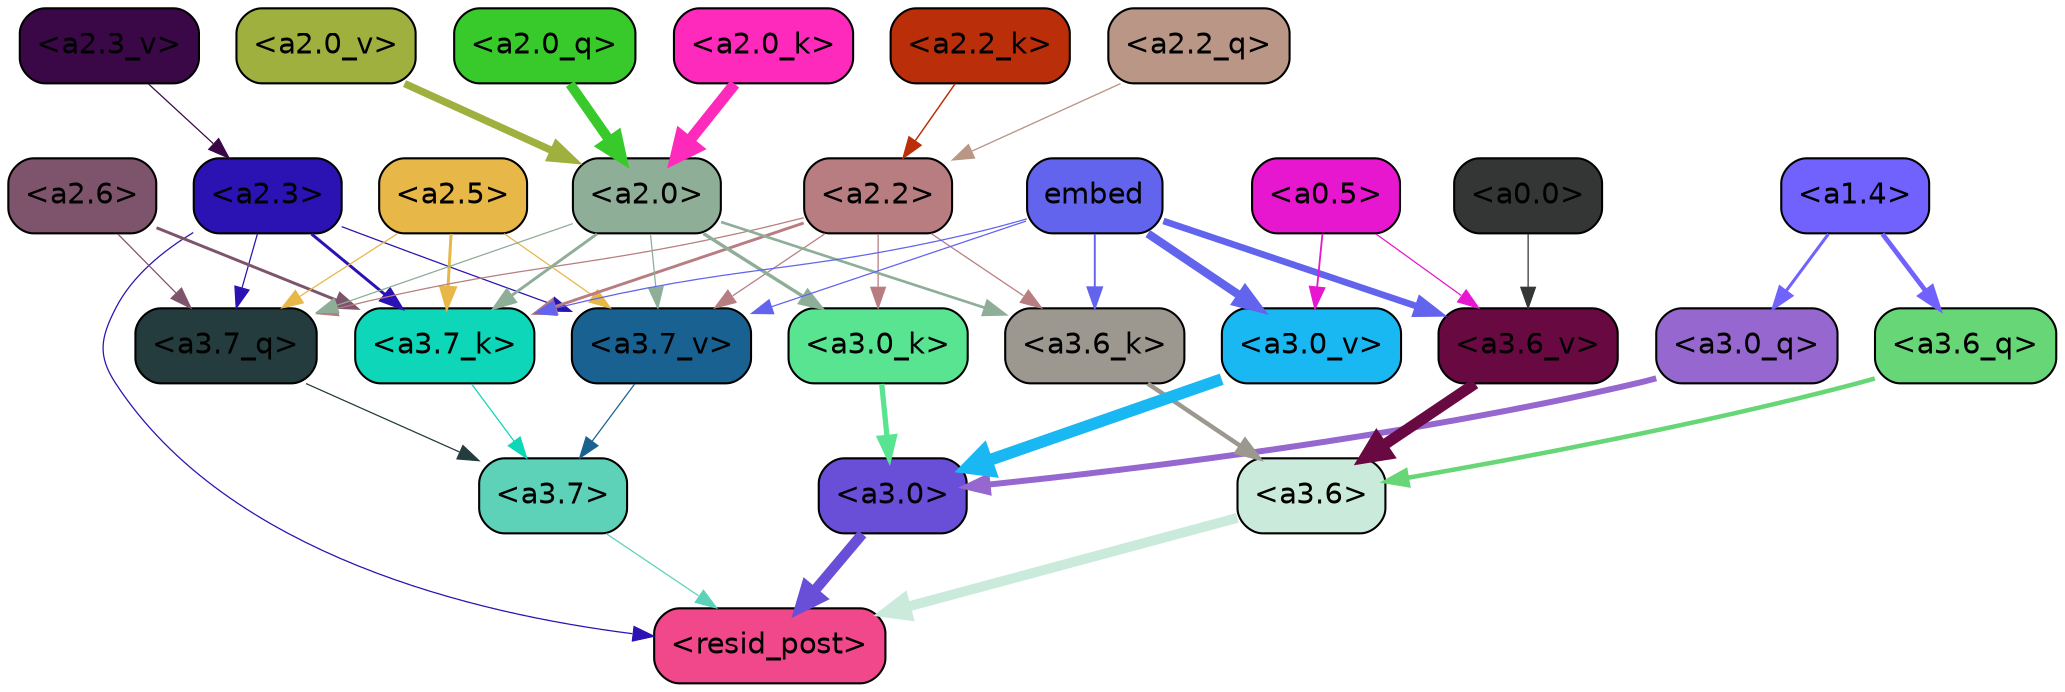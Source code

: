 strict digraph "" {
	graph [bgcolor=transparent,
		layout=dot,
		overlap=false,
		splines=true
	];
	"<a3.7>"	[color=black,
		fillcolor="#5dd2b9",
		fontname=Helvetica,
		shape=box,
		style="filled, rounded"];
	"<resid_post>"	[color=black,
		fillcolor="#f1478b",
		fontname=Helvetica,
		shape=box,
		style="filled, rounded"];
	"<a3.7>" -> "<resid_post>"	[color="#5dd2b9",
		penwidth=0.6];
	"<a3.6>"	[color=black,
		fillcolor="#caebdb",
		fontname=Helvetica,
		shape=box,
		style="filled, rounded"];
	"<a3.6>" -> "<resid_post>"	[color="#caebdb",
		penwidth=4.749041676521301];
	"<a3.0>"	[color=black,
		fillcolor="#694ed8",
		fontname=Helvetica,
		shape=box,
		style="filled, rounded"];
	"<a3.0>" -> "<resid_post>"	[color="#694ed8",
		penwidth=5.004215121269226];
	"<a2.3>"	[color=black,
		fillcolor="#2a12b3",
		fontname=Helvetica,
		shape=box,
		style="filled, rounded"];
	"<a2.3>" -> "<resid_post>"	[color="#2a12b3",
		penwidth=0.6];
	"<a3.7_q>"	[color=black,
		fillcolor="#243c3d",
		fontname=Helvetica,
		shape=box,
		style="filled, rounded"];
	"<a2.3>" -> "<a3.7_q>"	[color="#2a12b3",
		penwidth=0.6];
	"<a3.7_k>"	[color=black,
		fillcolor="#0ed6b8",
		fontname=Helvetica,
		shape=box,
		style="filled, rounded"];
	"<a2.3>" -> "<a3.7_k>"	[color="#2a12b3",
		penwidth=1.4391854107379913];
	"<a3.7_v>"	[color=black,
		fillcolor="#196191",
		fontname=Helvetica,
		shape=box,
		style="filled, rounded"];
	"<a2.3>" -> "<a3.7_v>"	[color="#2a12b3",
		penwidth=0.6];
	"<a3.7_q>" -> "<a3.7>"	[color="#243c3d",
		penwidth=0.6];
	"<a3.6_q>"	[color=black,
		fillcolor="#67d676",
		fontname=Helvetica,
		shape=box,
		style="filled, rounded"];
	"<a3.6_q>" -> "<a3.6>"	[color="#67d676",
		penwidth=2.160832464694977];
	"<a3.0_q>"	[color=black,
		fillcolor="#9567cf",
		fontname=Helvetica,
		shape=box,
		style="filled, rounded"];
	"<a3.0_q>" -> "<a3.0>"	[color="#9567cf",
		penwidth=2.870753765106201];
	"<a3.7_k>" -> "<a3.7>"	[color="#0ed6b8",
		penwidth=0.6];
	"<a3.6_k>"	[color=black,
		fillcolor="#9c9890",
		fontname=Helvetica,
		shape=box,
		style="filled, rounded"];
	"<a3.6_k>" -> "<a3.6>"	[color="#9c9890",
		penwidth=2.13908451795578];
	"<a3.0_k>"	[color=black,
		fillcolor="#59e491",
		fontname=Helvetica,
		shape=box,
		style="filled, rounded"];
	"<a3.0_k>" -> "<a3.0>"	[color="#59e491",
		penwidth=2.520303964614868];
	"<a3.7_v>" -> "<a3.7>"	[color="#196191",
		penwidth=0.6];
	"<a3.6_v>"	[color=black,
		fillcolor="#690941",
		fontname=Helvetica,
		shape=box,
		style="filled, rounded"];
	"<a3.6_v>" -> "<a3.6>"	[color="#690941",
		penwidth=5.297133803367615];
	"<a3.0_v>"	[color=black,
		fillcolor="#19b8f3",
		fontname=Helvetica,
		shape=box,
		style="filled, rounded"];
	"<a3.0_v>" -> "<a3.0>"	[color="#19b8f3",
		penwidth=5.680712580680847];
	"<a2.6>"	[color=black,
		fillcolor="#7d546c",
		fontname=Helvetica,
		shape=box,
		style="filled, rounded"];
	"<a2.6>" -> "<a3.7_q>"	[color="#7d546c",
		penwidth=0.6];
	"<a2.6>" -> "<a3.7_k>"	[color="#7d546c",
		penwidth=1.4180794060230255];
	"<a2.5>"	[color=black,
		fillcolor="#e7b747",
		fontname=Helvetica,
		shape=box,
		style="filled, rounded"];
	"<a2.5>" -> "<a3.7_q>"	[color="#e7b747",
		penwidth=0.6];
	"<a2.5>" -> "<a3.7_k>"	[color="#e7b747",
		penwidth=1.4281435310840607];
	"<a2.5>" -> "<a3.7_v>"	[color="#e7b747",
		penwidth=0.6];
	"<a2.2>"	[color=black,
		fillcolor="#b87d81",
		fontname=Helvetica,
		shape=box,
		style="filled, rounded"];
	"<a2.2>" -> "<a3.7_q>"	[color="#b87d81",
		penwidth=0.6];
	"<a2.2>" -> "<a3.7_k>"	[color="#b87d81",
		penwidth=1.3982512056827545];
	"<a2.2>" -> "<a3.6_k>"	[color="#b87d81",
		penwidth=0.6];
	"<a2.2>" -> "<a3.0_k>"	[color="#b87d81",
		penwidth=0.6];
	"<a2.2>" -> "<a3.7_v>"	[color="#b87d81",
		penwidth=0.6];
	"<a2.0>"	[color=black,
		fillcolor="#8eae98",
		fontname=Helvetica,
		shape=box,
		style="filled, rounded"];
	"<a2.0>" -> "<a3.7_q>"	[color="#8eae98",
		penwidth=0.6];
	"<a2.0>" -> "<a3.7_k>"	[color="#8eae98",
		penwidth=1.404832512140274];
	"<a2.0>" -> "<a3.6_k>"	[color="#8eae98",
		penwidth=1.2708758115768433];
	"<a2.0>" -> "<a3.0_k>"	[color="#8eae98",
		penwidth=1.6207245588302612];
	"<a2.0>" -> "<a3.7_v>"	[color="#8eae98",
		penwidth=0.6];
	"<a1.4>"	[color=black,
		fillcolor="#7162fd",
		fontname=Helvetica,
		shape=box,
		style="filled, rounded"];
	"<a1.4>" -> "<a3.6_q>"	[color="#7162fd",
		penwidth=2.289449453353882];
	"<a1.4>" -> "<a3.0_q>"	[color="#7162fd",
		penwidth=1.4600623846054077];
	embed	[color=black,
		fillcolor="#6264ee",
		fontname=Helvetica,
		shape=box,
		style="filled, rounded"];
	embed -> "<a3.7_k>"	[color="#6264ee",
		penwidth=0.6];
	embed -> "<a3.6_k>"	[color="#6264ee",
		penwidth=0.9291638135910034];
	embed -> "<a3.7_v>"	[color="#6264ee",
		penwidth=0.6];
	embed -> "<a3.6_v>"	[color="#6264ee",
		penwidth=3.1808209121227264];
	embed -> "<a3.0_v>"	[color="#6264ee",
		penwidth=4.036660343408585];
	"<a0.5>"	[color=black,
		fillcolor="#e617ce",
		fontname=Helvetica,
		shape=box,
		style="filled, rounded"];
	"<a0.5>" -> "<a3.6_v>"	[color="#e617ce",
		penwidth=0.6];
	"<a0.5>" -> "<a3.0_v>"	[color="#e617ce",
		penwidth=0.8798569142818451];
	"<a0.0>"	[color=black,
		fillcolor="#333635",
		fontname=Helvetica,
		shape=box,
		style="filled, rounded"];
	"<a0.0>" -> "<a3.6_v>"	[color="#333635",
		penwidth=0.6];
	"<a2.2_q>"	[color=black,
		fillcolor="#b99685",
		fontname=Helvetica,
		shape=box,
		style="filled, rounded"];
	"<a2.2_q>" -> "<a2.2>"	[color="#b99685",
		penwidth=0.6392357051372528];
	"<a2.0_q>"	[color=black,
		fillcolor="#38c92b",
		fontname=Helvetica,
		shape=box,
		style="filled, rounded"];
	"<a2.0_q>" -> "<a2.0>"	[color="#38c92b",
		penwidth=4.795779317617416];
	"<a2.2_k>"	[color=black,
		fillcolor="#ba2f09",
		fontname=Helvetica,
		shape=box,
		style="filled, rounded"];
	"<a2.2_k>" -> "<a2.2>"	[color="#ba2f09",
		penwidth=0.7060726433992386];
	"<a2.0_k>"	[color=black,
		fillcolor="#fe2abb",
		fontname=Helvetica,
		shape=box,
		style="filled, rounded"];
	"<a2.0_k>" -> "<a2.0>"	[color="#fe2abb",
		penwidth=5.401692286133766];
	"<a2.3_v>"	[color=black,
		fillcolor="#3a0847",
		fontname=Helvetica,
		shape=box,
		style="filled, rounded"];
	"<a2.3_v>" -> "<a2.3>"	[color="#3a0847",
		penwidth=0.6];
	"<a2.0_v>"	[color=black,
		fillcolor="#a0b03f",
		fontname=Helvetica,
		shape=box,
		style="filled, rounded"];
	"<a2.0_v>" -> "<a2.0>"	[color="#a0b03f",
		penwidth=3.56003999710083];
}
